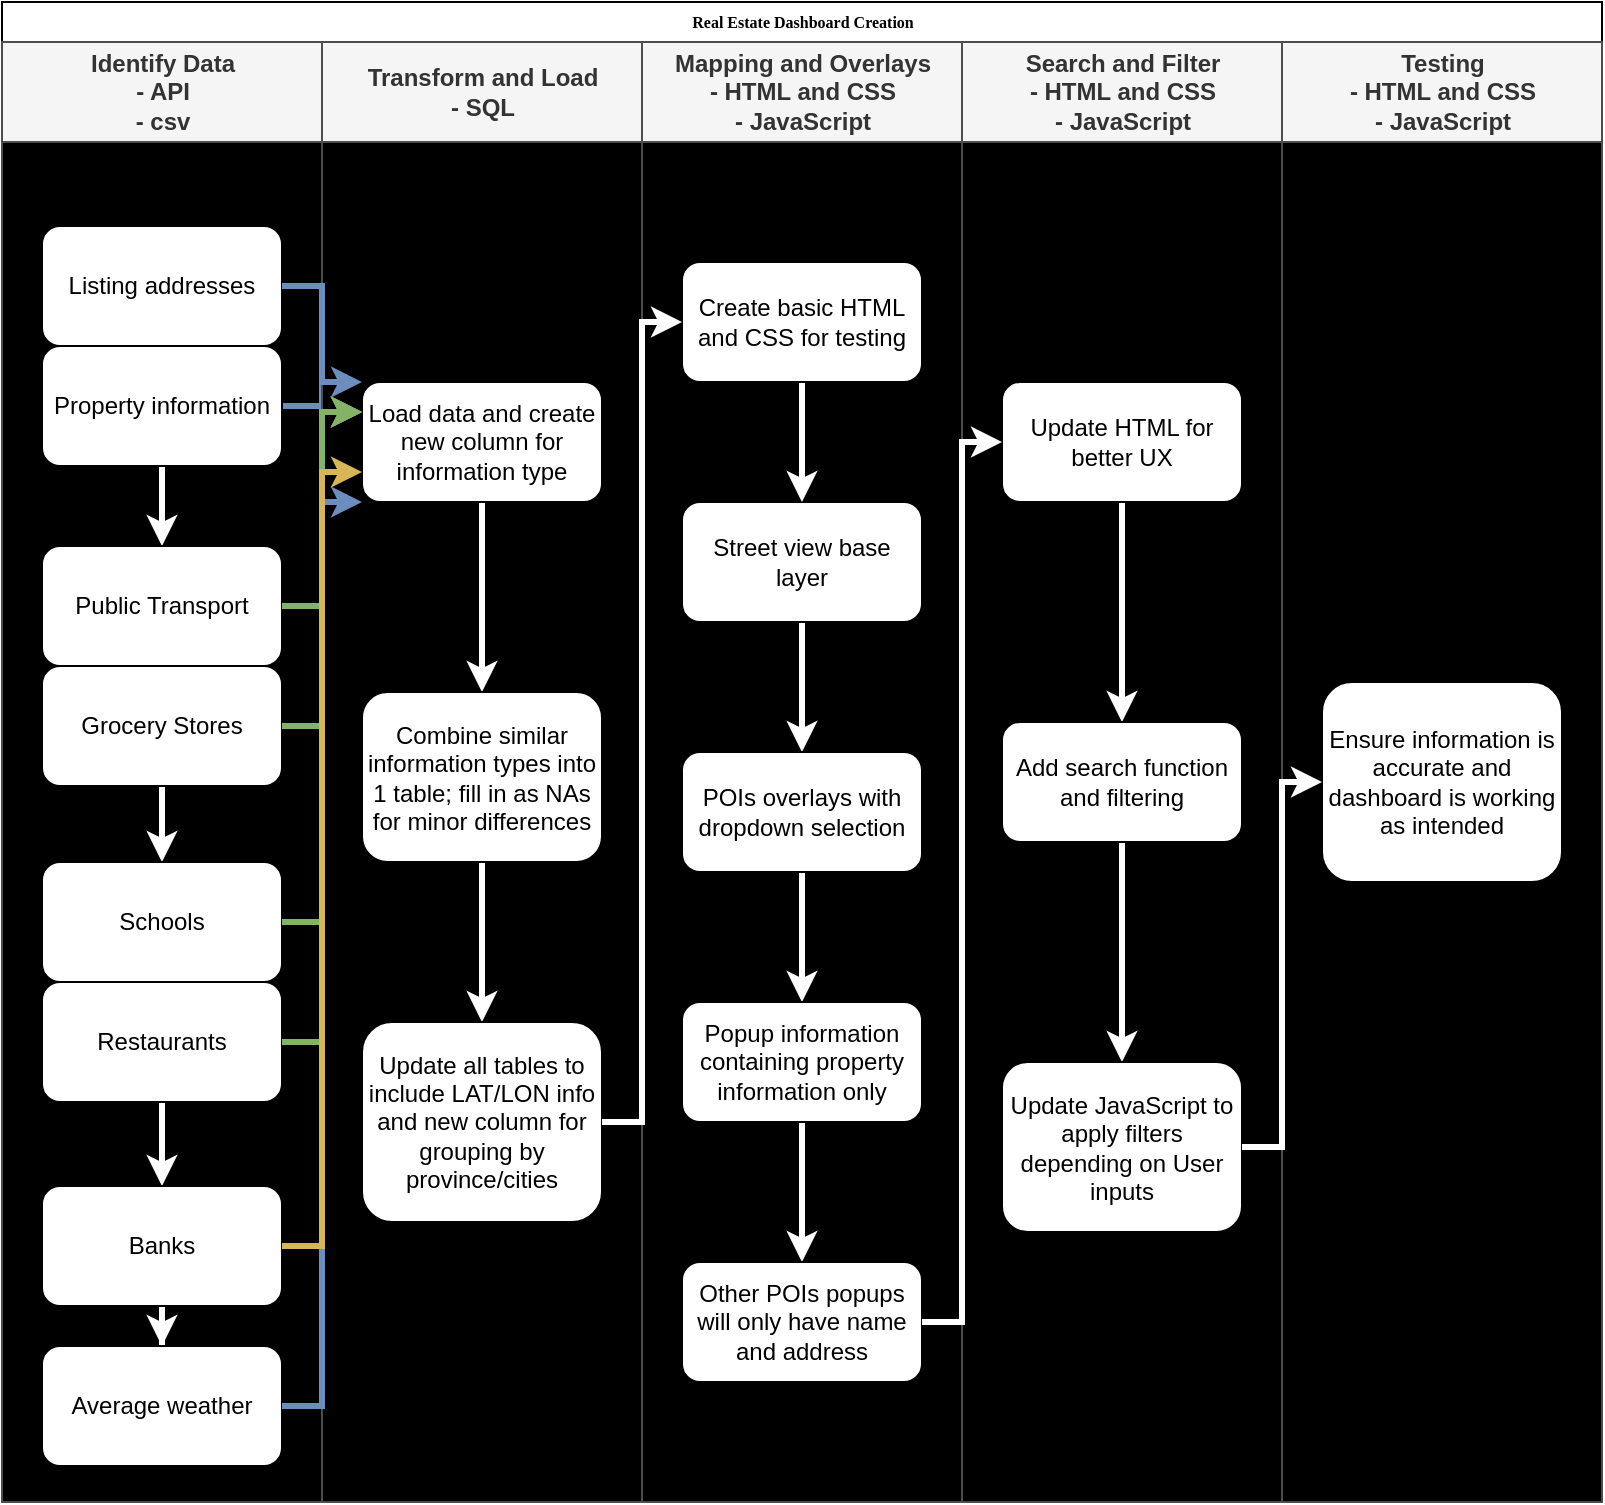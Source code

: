 <mxfile version="24.2.5" type="device">
  <diagram name="Page-1" id="74e2e168-ea6b-b213-b513-2b3c1d86103e">
    <mxGraphModel dx="1434" dy="738" grid="1" gridSize="10" guides="1" tooltips="1" connect="1" arrows="1" fold="1" page="1" pageScale="1" pageWidth="1100" pageHeight="850" background="none" math="0" shadow="0">
      <root>
        <mxCell id="0" />
        <mxCell id="1" parent="0" />
        <mxCell id="77e6c97f196da883-1" value="Real Estate Dashboard Creation" style="swimlane;html=1;childLayout=stackLayout;startSize=20;rounded=0;shadow=0;labelBackgroundColor=none;strokeWidth=1;fontFamily=Verdana;fontSize=8;align=center;" parent="1" vertex="1">
          <mxGeometry x="140" y="50" width="800" height="750" as="geometry" />
        </mxCell>
        <mxCell id="77e6c97f196da883-2" value="Identify Data&lt;div&gt;- API&lt;/div&gt;&lt;div&gt;- csv&lt;/div&gt;" style="swimlane;html=1;startSize=50;strokeColor=#4D4D4D;fillColor=#f5f5f5;fontColor=#333333;shadow=0;glass=0;swimlaneLine=1;swimlaneFillColor=#000000;" parent="77e6c97f196da883-1" vertex="1">
          <mxGeometry y="20" width="160" height="730" as="geometry" />
        </mxCell>
        <mxCell id="ErJcMaJluP-63S9oXfRx-1" value="Listing addresses" style="rounded=1;whiteSpace=wrap;html=1;" vertex="1" parent="77e6c97f196da883-2">
          <mxGeometry x="20" y="92" width="120" height="60" as="geometry" />
        </mxCell>
        <mxCell id="ErJcMaJluP-63S9oXfRx-24" value="" style="edgeStyle=orthogonalEdgeStyle;rounded=0;orthogonalLoop=1;jettySize=auto;html=1;strokeColor=#FFFFFF;strokeWidth=3;" edge="1" parent="77e6c97f196da883-2" source="ErJcMaJluP-63S9oXfRx-3" target="ErJcMaJluP-63S9oXfRx-2">
          <mxGeometry relative="1" as="geometry" />
        </mxCell>
        <mxCell id="ErJcMaJluP-63S9oXfRx-3" value="Grocery Stores" style="rounded=1;whiteSpace=wrap;html=1;" vertex="1" parent="77e6c97f196da883-2">
          <mxGeometry x="20" y="312" width="120" height="60" as="geometry" />
        </mxCell>
        <mxCell id="ErJcMaJluP-63S9oXfRx-25" value="" style="edgeStyle=orthogonalEdgeStyle;rounded=0;orthogonalLoop=1;jettySize=auto;html=1;strokeColor=#FFFFFF;strokeWidth=3;" edge="1" parent="77e6c97f196da883-2" source="ErJcMaJluP-63S9oXfRx-4" target="ErJcMaJluP-63S9oXfRx-5">
          <mxGeometry relative="1" as="geometry" />
        </mxCell>
        <mxCell id="ErJcMaJluP-63S9oXfRx-4" value="Restaurants" style="rounded=1;whiteSpace=wrap;html=1;" vertex="1" parent="77e6c97f196da883-2">
          <mxGeometry x="20" y="470" width="120" height="60" as="geometry" />
        </mxCell>
        <mxCell id="ErJcMaJluP-63S9oXfRx-26" value="" style="edgeStyle=orthogonalEdgeStyle;rounded=0;orthogonalLoop=1;jettySize=auto;html=1;strokeColor=#FFFFFF;strokeWidth=3;" edge="1" parent="77e6c97f196da883-2" source="ErJcMaJluP-63S9oXfRx-5" target="ErJcMaJluP-63S9oXfRx-8">
          <mxGeometry relative="1" as="geometry" />
        </mxCell>
        <mxCell id="ErJcMaJluP-63S9oXfRx-5" value="Banks" style="rounded=1;whiteSpace=wrap;html=1;" vertex="1" parent="77e6c97f196da883-2">
          <mxGeometry x="20" y="572" width="120" height="60" as="geometry" />
        </mxCell>
        <mxCell id="ErJcMaJluP-63S9oXfRx-23" value="" style="edgeStyle=orthogonalEdgeStyle;rounded=0;orthogonalLoop=1;jettySize=auto;html=1;strokeColor=#FFFFFF;strokeWidth=3;" edge="1" parent="77e6c97f196da883-2" source="ErJcMaJluP-63S9oXfRx-6" target="ErJcMaJluP-63S9oXfRx-7">
          <mxGeometry relative="1" as="geometry" />
        </mxCell>
        <mxCell id="ErJcMaJluP-63S9oXfRx-76" style="edgeStyle=orthogonalEdgeStyle;rounded=0;orthogonalLoop=1;jettySize=auto;html=1;exitX=1;exitY=0.5;exitDx=0;exitDy=0;fillColor=#dae8fc;strokeColor=#6c8ebf;strokeWidth=3;" edge="1" parent="77e6c97f196da883-2" source="ErJcMaJluP-63S9oXfRx-6">
          <mxGeometry relative="1" as="geometry">
            <mxPoint x="180" y="170" as="targetPoint" />
          </mxGeometry>
        </mxCell>
        <mxCell id="ErJcMaJluP-63S9oXfRx-6" value="Property information" style="rounded=1;whiteSpace=wrap;html=1;" vertex="1" parent="77e6c97f196da883-2">
          <mxGeometry x="20" y="152" width="120" height="60" as="geometry" />
        </mxCell>
        <mxCell id="ErJcMaJluP-63S9oXfRx-7" value="Public Transport" style="rounded=1;whiteSpace=wrap;html=1;" vertex="1" parent="77e6c97f196da883-2">
          <mxGeometry x="20" y="252" width="120" height="60" as="geometry" />
        </mxCell>
        <mxCell id="ErJcMaJluP-63S9oXfRx-8" value="Average weather" style="rounded=1;whiteSpace=wrap;html=1;" vertex="1" parent="77e6c97f196da883-2">
          <mxGeometry x="20" y="652" width="120" height="60" as="geometry" />
        </mxCell>
        <mxCell id="ErJcMaJluP-63S9oXfRx-2" value="Schools" style="rounded=1;whiteSpace=wrap;html=1;" vertex="1" parent="77e6c97f196da883-2">
          <mxGeometry x="20" y="410" width="120" height="60" as="geometry" />
        </mxCell>
        <mxCell id="77e6c97f196da883-3" value="Transform and Load&lt;div&gt;- SQL&lt;/div&gt;" style="swimlane;html=1;startSize=50;strokeColor=#4D4D4D;swimlaneFillColor=#000000;fillColor=#f5f5f5;fontColor=#333333;" parent="77e6c97f196da883-1" vertex="1">
          <mxGeometry x="160" y="20" width="160" height="730" as="geometry" />
        </mxCell>
        <mxCell id="ErJcMaJluP-63S9oXfRx-64" value="" style="edgeStyle=orthogonalEdgeStyle;rounded=0;orthogonalLoop=1;jettySize=auto;html=1;strokeColor=#FFFFFF;strokeWidth=3;" edge="1" parent="77e6c97f196da883-3" source="ErJcMaJluP-63S9oXfRx-9" target="ErJcMaJluP-63S9oXfRx-11">
          <mxGeometry relative="1" as="geometry" />
        </mxCell>
        <mxCell id="ErJcMaJluP-63S9oXfRx-9" value="Load data and create new column for information type" style="rounded=1;whiteSpace=wrap;html=1;" vertex="1" parent="77e6c97f196da883-3">
          <mxGeometry x="20" y="170" width="120" height="60" as="geometry" />
        </mxCell>
        <mxCell id="ErJcMaJluP-63S9oXfRx-65" value="" style="edgeStyle=orthogonalEdgeStyle;rounded=0;orthogonalLoop=1;jettySize=auto;html=1;strokeColor=#FFFFFF;strokeWidth=3;" edge="1" parent="77e6c97f196da883-3" source="ErJcMaJluP-63S9oXfRx-11" target="ErJcMaJluP-63S9oXfRx-12">
          <mxGeometry relative="1" as="geometry" />
        </mxCell>
        <mxCell id="ErJcMaJluP-63S9oXfRx-11" value="Combine similar information types into 1 table; fill in as NAs for minor differences" style="rounded=1;whiteSpace=wrap;html=1;" vertex="1" parent="77e6c97f196da883-3">
          <mxGeometry x="20" y="325" width="120" height="85" as="geometry" />
        </mxCell>
        <mxCell id="ErJcMaJluP-63S9oXfRx-12" value="Update all tables to include LAT/LON info and new column for grouping by province/cities" style="rounded=1;whiteSpace=wrap;html=1;" vertex="1" parent="77e6c97f196da883-3">
          <mxGeometry x="20" y="490" width="120" height="100" as="geometry" />
        </mxCell>
        <mxCell id="77e6c97f196da883-4" value="Mapping and Overlays&lt;div&gt;- HTML and CSS&lt;/div&gt;&lt;div&gt;-&amp;nbsp;&lt;span style=&quot;background-color: initial;&quot;&gt;JavaScript&lt;/span&gt;&lt;/div&gt;" style="swimlane;html=1;startSize=50;strokeColor=#4D4D4D;swimlaneFillColor=#000000;fillColor=#f5f5f5;fontColor=#333333;" parent="77e6c97f196da883-1" vertex="1">
          <mxGeometry x="320" y="20" width="160" height="730" as="geometry" />
        </mxCell>
        <mxCell id="ErJcMaJluP-63S9oXfRx-69" value="" style="edgeStyle=orthogonalEdgeStyle;rounded=0;orthogonalLoop=1;jettySize=auto;html=1;strokeColor=#FFFFFF;strokeWidth=3;" edge="1" parent="77e6c97f196da883-4" source="ErJcMaJluP-63S9oXfRx-13" target="ErJcMaJluP-63S9oXfRx-14">
          <mxGeometry relative="1" as="geometry" />
        </mxCell>
        <mxCell id="ErJcMaJluP-63S9oXfRx-13" value="Street view base layer" style="rounded=1;whiteSpace=wrap;html=1;" vertex="1" parent="77e6c97f196da883-4">
          <mxGeometry x="20" y="230" width="120" height="60" as="geometry" />
        </mxCell>
        <mxCell id="ErJcMaJluP-63S9oXfRx-70" value="" style="edgeStyle=orthogonalEdgeStyle;rounded=0;orthogonalLoop=1;jettySize=auto;html=1;strokeColor=#FFFFFF;strokeWidth=3;" edge="1" parent="77e6c97f196da883-4" source="ErJcMaJluP-63S9oXfRx-14" target="ErJcMaJluP-63S9oXfRx-15">
          <mxGeometry relative="1" as="geometry" />
        </mxCell>
        <mxCell id="ErJcMaJluP-63S9oXfRx-14" value="POIs overlays with dropdown selection" style="rounded=1;whiteSpace=wrap;html=1;" vertex="1" parent="77e6c97f196da883-4">
          <mxGeometry x="20" y="355" width="120" height="60" as="geometry" />
        </mxCell>
        <mxCell id="ErJcMaJluP-63S9oXfRx-71" value="" style="edgeStyle=orthogonalEdgeStyle;rounded=0;orthogonalLoop=1;jettySize=auto;html=1;strokeColor=#FFFFFF;strokeWidth=3;" edge="1" parent="77e6c97f196da883-4" source="ErJcMaJluP-63S9oXfRx-15" target="ErJcMaJluP-63S9oXfRx-16">
          <mxGeometry relative="1" as="geometry" />
        </mxCell>
        <mxCell id="ErJcMaJluP-63S9oXfRx-15" value="Popup information containing property information only" style="rounded=1;whiteSpace=wrap;html=1;" vertex="1" parent="77e6c97f196da883-4">
          <mxGeometry x="20" y="480" width="120" height="60" as="geometry" />
        </mxCell>
        <mxCell id="ErJcMaJluP-63S9oXfRx-16" value="Other POIs popups will only have name and address" style="rounded=1;whiteSpace=wrap;html=1;" vertex="1" parent="77e6c97f196da883-4">
          <mxGeometry x="20" y="610" width="120" height="60" as="geometry" />
        </mxCell>
        <mxCell id="ErJcMaJluP-63S9oXfRx-68" value="" style="edgeStyle=orthogonalEdgeStyle;rounded=0;orthogonalLoop=1;jettySize=auto;html=1;strokeColor=#FFFFFF;strokeWidth=3;" edge="1" parent="77e6c97f196da883-4" source="ErJcMaJluP-63S9oXfRx-18" target="ErJcMaJluP-63S9oXfRx-13">
          <mxGeometry relative="1" as="geometry" />
        </mxCell>
        <mxCell id="ErJcMaJluP-63S9oXfRx-18" value="Create basic HTML and CSS for testing" style="rounded=1;whiteSpace=wrap;html=1;" vertex="1" parent="77e6c97f196da883-4">
          <mxGeometry x="20" y="110" width="120" height="60" as="geometry" />
        </mxCell>
        <mxCell id="77e6c97f196da883-5" value="Search and Filter&lt;div&gt;&lt;div&gt;- HTML and CSS&lt;/div&gt;&lt;div&gt;-&amp;nbsp;&lt;span style=&quot;background-color: initial;&quot;&gt;JavaScript&lt;/span&gt;&lt;/div&gt;&lt;/div&gt;" style="swimlane;html=1;startSize=50;strokeColor=#4D4D4D;swimlaneFillColor=#000000;fillColor=#f5f5f5;fontColor=#333333;" parent="77e6c97f196da883-1" vertex="1">
          <mxGeometry x="480" y="20" width="160" height="730" as="geometry" />
        </mxCell>
        <mxCell id="ErJcMaJluP-63S9oXfRx-73" value="" style="edgeStyle=orthogonalEdgeStyle;rounded=0;orthogonalLoop=1;jettySize=auto;html=1;strokeColor=#FFFFFF;strokeWidth=3;" edge="1" parent="77e6c97f196da883-5" source="ErJcMaJluP-63S9oXfRx-19" target="ErJcMaJluP-63S9oXfRx-20">
          <mxGeometry relative="1" as="geometry" />
        </mxCell>
        <mxCell id="ErJcMaJluP-63S9oXfRx-19" value="Update HTML for better UX" style="rounded=1;whiteSpace=wrap;html=1;" vertex="1" parent="77e6c97f196da883-5">
          <mxGeometry x="20" y="170" width="120" height="60" as="geometry" />
        </mxCell>
        <mxCell id="ErJcMaJluP-63S9oXfRx-74" value="" style="edgeStyle=orthogonalEdgeStyle;rounded=0;orthogonalLoop=1;jettySize=auto;html=1;strokeColor=#FFFFFF;strokeWidth=3;" edge="1" parent="77e6c97f196da883-5" source="ErJcMaJluP-63S9oXfRx-20" target="ErJcMaJluP-63S9oXfRx-21">
          <mxGeometry relative="1" as="geometry" />
        </mxCell>
        <mxCell id="ErJcMaJluP-63S9oXfRx-20" value="Add search function and filtering" style="rounded=1;whiteSpace=wrap;html=1;" vertex="1" parent="77e6c97f196da883-5">
          <mxGeometry x="20" y="340" width="120" height="60" as="geometry" />
        </mxCell>
        <mxCell id="ErJcMaJluP-63S9oXfRx-21" value="Update JavaScript to apply filters depending on User inputs" style="rounded=1;whiteSpace=wrap;html=1;" vertex="1" parent="77e6c97f196da883-5">
          <mxGeometry x="20" y="510" width="120" height="85" as="geometry" />
        </mxCell>
        <mxCell id="77e6c97f196da883-6" value="Testing&lt;div&gt;&lt;div&gt;- HTML and CSS&lt;/div&gt;&lt;div&gt;-&amp;nbsp;&lt;span style=&quot;background-color: initial;&quot;&gt;JavaScript&lt;/span&gt;&lt;/div&gt;&lt;/div&gt;" style="swimlane;html=1;startSize=50;strokeColor=#4D4D4D;swimlaneFillColor=#000000;fillColor=#f5f5f5;fontColor=#333333;" parent="77e6c97f196da883-1" vertex="1">
          <mxGeometry x="640" y="20" width="160" height="730" as="geometry" />
        </mxCell>
        <mxCell id="ErJcMaJluP-63S9oXfRx-22" value="Ensure information is accurate and dashboard is working as intended" style="rounded=1;whiteSpace=wrap;html=1;" vertex="1" parent="77e6c97f196da883-6">
          <mxGeometry x="20" y="320" width="120" height="100" as="geometry" />
        </mxCell>
        <mxCell id="ErJcMaJluP-63S9oXfRx-47" style="edgeStyle=orthogonalEdgeStyle;rounded=0;orthogonalLoop=1;jettySize=auto;html=1;exitX=1;exitY=0.5;exitDx=0;exitDy=0;entryX=0;entryY=0;entryDx=0;entryDy=0;fillColor=#dae8fc;strokeColor=#6c8ebf;strokeWidth=3;" edge="1" parent="77e6c97f196da883-1" source="ErJcMaJluP-63S9oXfRx-1" target="ErJcMaJluP-63S9oXfRx-9">
          <mxGeometry relative="1" as="geometry">
            <Array as="points">
              <mxPoint x="160" y="142" />
              <mxPoint x="160" y="190" />
            </Array>
          </mxGeometry>
        </mxCell>
        <mxCell id="ErJcMaJluP-63S9oXfRx-51" style="edgeStyle=orthogonalEdgeStyle;rounded=0;orthogonalLoop=1;jettySize=auto;html=1;exitX=1;exitY=0.5;exitDx=0;exitDy=0;entryX=0;entryY=0.25;entryDx=0;entryDy=0;fillColor=#d5e8d4;strokeColor=#82b366;strokeWidth=3;" edge="1" parent="77e6c97f196da883-1" source="ErJcMaJluP-63S9oXfRx-7" target="ErJcMaJluP-63S9oXfRx-9">
          <mxGeometry relative="1" as="geometry" />
        </mxCell>
        <mxCell id="ErJcMaJluP-63S9oXfRx-55" style="edgeStyle=orthogonalEdgeStyle;rounded=0;orthogonalLoop=1;jettySize=auto;html=1;exitX=1;exitY=0.5;exitDx=0;exitDy=0;entryX=0;entryY=0.25;entryDx=0;entryDy=0;fillColor=#d5e8d4;strokeColor=#82b366;strokeWidth=3;" edge="1" parent="77e6c97f196da883-1" source="ErJcMaJluP-63S9oXfRx-3" target="ErJcMaJluP-63S9oXfRx-9">
          <mxGeometry relative="1" as="geometry" />
        </mxCell>
        <mxCell id="ErJcMaJluP-63S9oXfRx-63" style="edgeStyle=orthogonalEdgeStyle;rounded=0;orthogonalLoop=1;jettySize=auto;html=1;exitX=1;exitY=0.5;exitDx=0;exitDy=0;entryX=0;entryY=1;entryDx=0;entryDy=0;fillColor=#dae8fc;strokeColor=#6c8ebf;strokeWidth=3;" edge="1" parent="77e6c97f196da883-1" source="ErJcMaJluP-63S9oXfRx-8" target="ErJcMaJluP-63S9oXfRx-9">
          <mxGeometry relative="1" as="geometry">
            <Array as="points">
              <mxPoint x="160" y="702" />
              <mxPoint x="160" y="250" />
            </Array>
          </mxGeometry>
        </mxCell>
        <mxCell id="ErJcMaJluP-63S9oXfRx-67" style="edgeStyle=orthogonalEdgeStyle;rounded=0;orthogonalLoop=1;jettySize=auto;html=1;exitX=1;exitY=0.5;exitDx=0;exitDy=0;entryX=0;entryY=0.5;entryDx=0;entryDy=0;strokeColor=#FFFFFF;strokeWidth=3;" edge="1" parent="77e6c97f196da883-1" source="ErJcMaJluP-63S9oXfRx-12" target="ErJcMaJluP-63S9oXfRx-18">
          <mxGeometry relative="1" as="geometry" />
        </mxCell>
        <mxCell id="ErJcMaJluP-63S9oXfRx-72" style="edgeStyle=orthogonalEdgeStyle;rounded=0;orthogonalLoop=1;jettySize=auto;html=1;exitX=1;exitY=0.5;exitDx=0;exitDy=0;entryX=0;entryY=0.5;entryDx=0;entryDy=0;strokeColor=#FFFFFF;strokeWidth=3;" edge="1" parent="77e6c97f196da883-1" source="ErJcMaJluP-63S9oXfRx-16" target="ErJcMaJluP-63S9oXfRx-19">
          <mxGeometry relative="1" as="geometry" />
        </mxCell>
        <mxCell id="ErJcMaJluP-63S9oXfRx-75" style="edgeStyle=orthogonalEdgeStyle;rounded=0;orthogonalLoop=1;jettySize=auto;html=1;exitX=1;exitY=0.5;exitDx=0;exitDy=0;entryX=0;entryY=0.5;entryDx=0;entryDy=0;strokeColor=#FFFFFF;strokeWidth=3;" edge="1" parent="77e6c97f196da883-1" source="ErJcMaJluP-63S9oXfRx-21" target="ErJcMaJluP-63S9oXfRx-22">
          <mxGeometry relative="1" as="geometry" />
        </mxCell>
        <mxCell id="ErJcMaJluP-63S9oXfRx-77" style="edgeStyle=orthogonalEdgeStyle;rounded=0;orthogonalLoop=1;jettySize=auto;html=1;exitX=1;exitY=0.5;exitDx=0;exitDy=0;entryX=0;entryY=0.25;entryDx=0;entryDy=0;fillColor=#d5e8d4;strokeColor=#82b366;strokeWidth=3;" edge="1" parent="77e6c97f196da883-1" source="ErJcMaJluP-63S9oXfRx-4" target="ErJcMaJluP-63S9oXfRx-9">
          <mxGeometry relative="1" as="geometry" />
        </mxCell>
        <mxCell id="ErJcMaJluP-63S9oXfRx-78" style="edgeStyle=orthogonalEdgeStyle;rounded=0;orthogonalLoop=1;jettySize=auto;html=1;exitX=1;exitY=0.5;exitDx=0;exitDy=0;entryX=0;entryY=0.25;entryDx=0;entryDy=0;fillColor=#d5e8d4;strokeColor=#82b366;strokeWidth=3;" edge="1" parent="77e6c97f196da883-1" source="ErJcMaJluP-63S9oXfRx-2" target="ErJcMaJluP-63S9oXfRx-9">
          <mxGeometry relative="1" as="geometry" />
        </mxCell>
        <mxCell id="ErJcMaJluP-63S9oXfRx-79" style="edgeStyle=orthogonalEdgeStyle;rounded=0;orthogonalLoop=1;jettySize=auto;html=1;exitX=1;exitY=0.5;exitDx=0;exitDy=0;entryX=0;entryY=0.75;entryDx=0;entryDy=0;fillColor=#fff2cc;strokeColor=#d6b656;strokeWidth=3;" edge="1" parent="77e6c97f196da883-1" source="ErJcMaJluP-63S9oXfRx-5" target="ErJcMaJluP-63S9oXfRx-9">
          <mxGeometry relative="1" as="geometry" />
        </mxCell>
      </root>
    </mxGraphModel>
  </diagram>
</mxfile>
